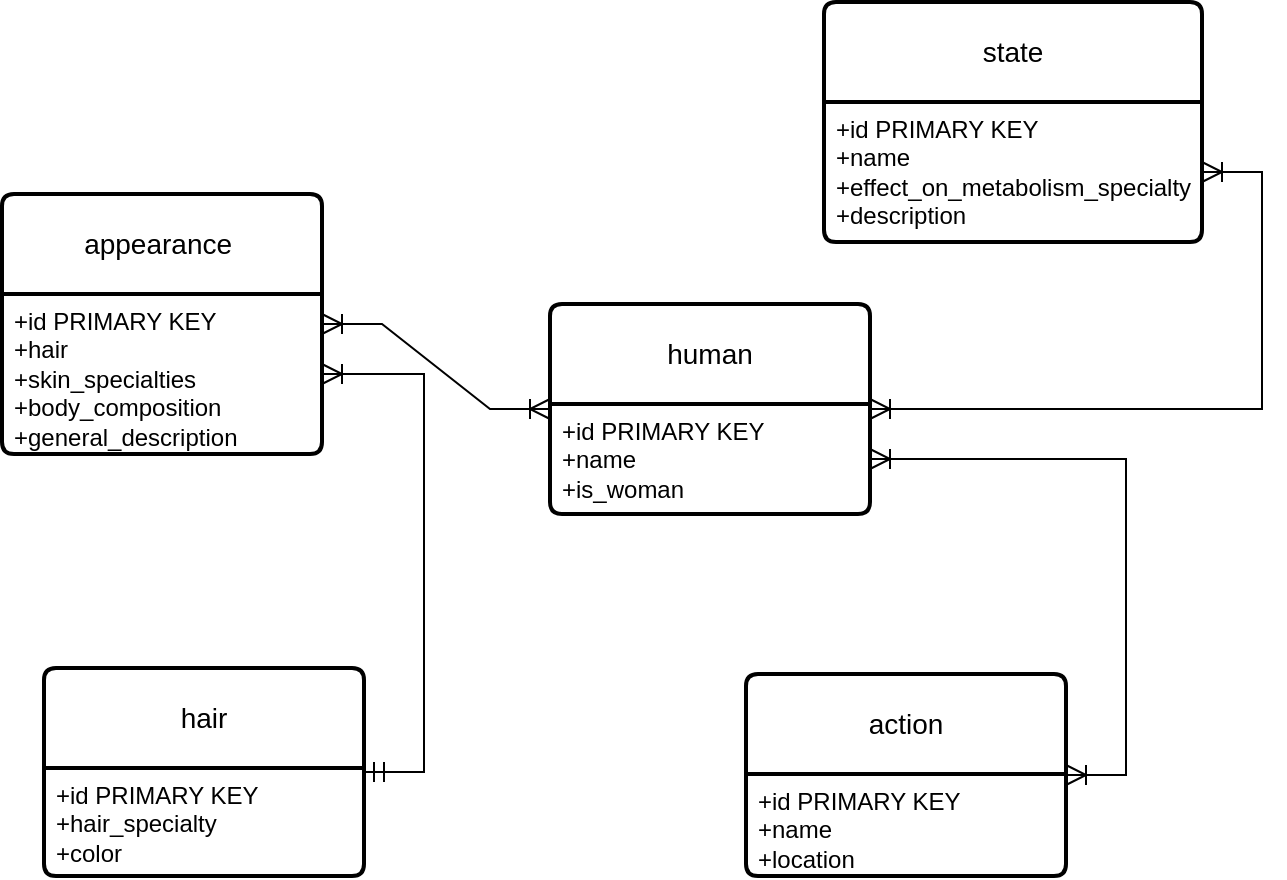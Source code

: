 <mxfile version="23.1.4" type="device">
  <diagram name="Страница — 1" id="k_3xN_DXI4NE3zi3pacX">
    <mxGraphModel dx="1557" dy="1066" grid="0" gridSize="10" guides="1" tooltips="1" connect="1" arrows="1" fold="1" page="0" pageScale="1" pageWidth="827" pageHeight="1169" math="0" shadow="0">
      <root>
        <mxCell id="0" />
        <mxCell id="1" parent="0" />
        <mxCell id="HwnGK5gBZpHTWM9pleer-1" value="human" style="swimlane;childLayout=stackLayout;horizontal=1;startSize=50;horizontalStack=0;rounded=1;fontSize=14;fontStyle=0;strokeWidth=2;resizeParent=0;resizeLast=1;shadow=0;dashed=0;align=center;arcSize=4;whiteSpace=wrap;html=1;" parent="1" vertex="1">
          <mxGeometry x="-26" y="82" width="160" height="105" as="geometry" />
        </mxCell>
        <mxCell id="HwnGK5gBZpHTWM9pleer-2" value="+id PRIMARY KEY&lt;br&gt;+name&lt;br&gt;+is_woman" style="align=left;strokeColor=none;fillColor=none;spacingLeft=4;fontSize=12;verticalAlign=top;resizable=0;rotatable=0;part=1;html=1;" parent="HwnGK5gBZpHTWM9pleer-1" vertex="1">
          <mxGeometry y="50" width="160" height="55" as="geometry" />
        </mxCell>
        <mxCell id="HwnGK5gBZpHTWM9pleer-3" value="hair" style="swimlane;childLayout=stackLayout;horizontal=1;startSize=50;horizontalStack=0;rounded=1;fontSize=14;fontStyle=0;strokeWidth=2;resizeParent=0;resizeLast=1;shadow=0;dashed=0;align=center;arcSize=4;whiteSpace=wrap;html=1;" parent="1" vertex="1">
          <mxGeometry x="-279" y="264" width="160" height="104" as="geometry" />
        </mxCell>
        <mxCell id="HwnGK5gBZpHTWM9pleer-4" value="+id PRIMARY KEY&lt;br&gt;+hair_specialty&lt;br&gt;+color" style="align=left;strokeColor=none;fillColor=none;spacingLeft=4;fontSize=12;verticalAlign=top;resizable=0;rotatable=0;part=1;html=1;" parent="HwnGK5gBZpHTWM9pleer-3" vertex="1">
          <mxGeometry y="50" width="160" height="54" as="geometry" />
        </mxCell>
        <mxCell id="HwnGK5gBZpHTWM9pleer-5" value="state" style="swimlane;childLayout=stackLayout;horizontal=1;startSize=50;horizontalStack=0;rounded=1;fontSize=14;fontStyle=0;strokeWidth=2;resizeParent=0;resizeLast=1;shadow=0;dashed=0;align=center;arcSize=4;whiteSpace=wrap;html=1;" parent="1" vertex="1">
          <mxGeometry x="111" y="-69" width="189" height="120" as="geometry" />
        </mxCell>
        <mxCell id="HwnGK5gBZpHTWM9pleer-6" value="+id PRIMARY KEY&amp;nbsp;&lt;br&gt;+name&lt;br&gt;+effect_on_metabolism_specialty&lt;br&gt;+description" style="align=left;strokeColor=none;fillColor=none;spacingLeft=4;fontSize=12;verticalAlign=top;resizable=0;rotatable=0;part=1;html=1;" parent="HwnGK5gBZpHTWM9pleer-5" vertex="1">
          <mxGeometry y="50" width="189" height="70" as="geometry" />
        </mxCell>
        <mxCell id="HwnGK5gBZpHTWM9pleer-7" value="action" style="swimlane;childLayout=stackLayout;horizontal=1;startSize=50;horizontalStack=0;rounded=1;fontSize=14;fontStyle=0;strokeWidth=2;resizeParent=0;resizeLast=1;shadow=0;dashed=0;align=center;arcSize=4;whiteSpace=wrap;html=1;" parent="1" vertex="1">
          <mxGeometry x="72" y="267" width="160" height="101" as="geometry" />
        </mxCell>
        <mxCell id="HwnGK5gBZpHTWM9pleer-8" value="+id PRIMARY KEY&lt;br&gt;+name&lt;br&gt;+location&amp;nbsp;" style="align=left;strokeColor=none;fillColor=none;spacingLeft=4;fontSize=12;verticalAlign=top;resizable=0;rotatable=0;part=1;html=1;" parent="HwnGK5gBZpHTWM9pleer-7" vertex="1">
          <mxGeometry y="50" width="160" height="51" as="geometry" />
        </mxCell>
        <mxCell id="HwnGK5gBZpHTWM9pleer-9" value="appearance&amp;nbsp;" style="swimlane;childLayout=stackLayout;horizontal=1;startSize=50;horizontalStack=0;rounded=1;fontSize=14;fontStyle=0;strokeWidth=2;resizeParent=0;resizeLast=1;shadow=0;dashed=0;align=center;arcSize=4;whiteSpace=wrap;html=1;" parent="1" vertex="1">
          <mxGeometry x="-300" y="27" width="160" height="130" as="geometry" />
        </mxCell>
        <mxCell id="HwnGK5gBZpHTWM9pleer-10" value="+id PRIMARY KEY&lt;br&gt;+hair&lt;br&gt;+skin_specialties&amp;nbsp;&lt;br&gt;+body_composition&lt;br&gt;+general_description" style="align=left;strokeColor=none;fillColor=none;spacingLeft=4;fontSize=12;verticalAlign=top;resizable=0;rotatable=0;part=1;html=1;" parent="HwnGK5gBZpHTWM9pleer-9" vertex="1">
          <mxGeometry y="50" width="160" height="80" as="geometry" />
        </mxCell>
        <mxCell id="HwnGK5gBZpHTWM9pleer-11" value="" style="edgeStyle=entityRelationEdgeStyle;fontSize=12;html=1;endArrow=ERoneToMany;startArrow=ERoneToMany;rounded=0;startSize=8;endSize=8;" parent="1" source="HwnGK5gBZpHTWM9pleer-2" target="HwnGK5gBZpHTWM9pleer-7" edge="1">
          <mxGeometry width="100" height="100" relative="1" as="geometry">
            <mxPoint x="-413" y="417" as="sourcePoint" />
            <mxPoint x="-313" y="317" as="targetPoint" />
          </mxGeometry>
        </mxCell>
        <mxCell id="HwnGK5gBZpHTWM9pleer-12" value="" style="edgeStyle=entityRelationEdgeStyle;fontSize=12;html=1;endArrow=ERoneToMany;startArrow=ERoneToMany;rounded=0;startSize=8;endSize=8;" parent="1" source="HwnGK5gBZpHTWM9pleer-9" target="HwnGK5gBZpHTWM9pleer-1" edge="1">
          <mxGeometry width="100" height="100" relative="1" as="geometry">
            <mxPoint x="-50" y="84" as="sourcePoint" />
            <mxPoint x="50" y="-16" as="targetPoint" />
          </mxGeometry>
        </mxCell>
        <mxCell id="HwnGK5gBZpHTWM9pleer-13" value="" style="edgeStyle=entityRelationEdgeStyle;fontSize=12;html=1;endArrow=ERoneToMany;startArrow=ERmandOne;rounded=0;startSize=8;endSize=8;" parent="1" source="HwnGK5gBZpHTWM9pleer-3" target="HwnGK5gBZpHTWM9pleer-10" edge="1">
          <mxGeometry width="100" height="100" relative="1" as="geometry">
            <mxPoint x="-309" y="438" as="sourcePoint" />
            <mxPoint x="-209" y="338" as="targetPoint" />
          </mxGeometry>
        </mxCell>
        <mxCell id="HwnGK5gBZpHTWM9pleer-14" value="" style="edgeStyle=entityRelationEdgeStyle;fontSize=12;html=1;endArrow=ERoneToMany;startArrow=ERoneToMany;rounded=0;startSize=8;endSize=8;" parent="1" source="HwnGK5gBZpHTWM9pleer-1" target="HwnGK5gBZpHTWM9pleer-6" edge="1">
          <mxGeometry width="100" height="100" relative="1" as="geometry">
            <mxPoint x="278" y="86" as="sourcePoint" />
            <mxPoint x="393" y="-47" as="targetPoint" />
          </mxGeometry>
        </mxCell>
      </root>
    </mxGraphModel>
  </diagram>
</mxfile>

